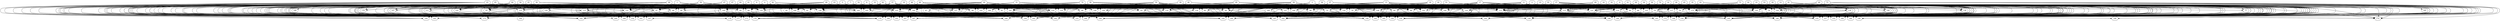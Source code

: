 // DAG automatically generated by daggen at Wed Apr 12 12:23:10 2017
// ./daggen --dot -n 200 --jump=3 --fat=0.8 --regularity=0.4 --density=0.4 
digraph G {
  1 [size="1038475080781", alpha="0.09"]
  1 -> 84 [size ="679477248"]
  1 -> 89 [size ="679477248"]
  1 -> 100 [size ="679477248"]
  1 -> 104 [size ="679477248"]
  1 -> 110 [size ="679477248"]
  1 -> 117 [size ="679477248"]
  1 -> 120 [size ="679477248"]
  1 -> 122 [size ="679477248"]
  1 -> 126 [size ="679477248"]
  1 -> 127 [size ="679477248"]
  1 -> 128 [size ="679477248"]
  1 -> 137 [size ="679477248"]
  1 -> 142 [size ="679477248"]
  1 -> 149 [size ="679477248"]
  1 -> 150 [size ="679477248"]
  1 -> 152 [size ="679477248"]
  1 -> 165 [size ="679477248"]
  1 -> 166 [size ="679477248"]
  1 -> 167 [size ="679477248"]
  1 -> 173 [size ="679477248"]
  1 -> 177 [size ="679477248"]
  1 -> 181 [size ="679477248"]
  1 -> 184 [size ="679477248"]
  1 -> 192 [size ="679477248"]
  2 [size="88462095480", alpha="0.08"]
  2 -> 82 [size ="134217728"]
  2 -> 85 [size ="134217728"]
  2 -> 95 [size ="134217728"]
  2 -> 102 [size ="134217728"]
  2 -> 104 [size ="134217728"]
  2 -> 105 [size ="134217728"]
  2 -> 106 [size ="134217728"]
  2 -> 112 [size ="134217728"]
  2 -> 113 [size ="134217728"]
  2 -> 114 [size ="134217728"]
  2 -> 121 [size ="134217728"]
  2 -> 125 [size ="134217728"]
  2 -> 128 [size ="134217728"]
  2 -> 148 [size ="134217728"]
  2 -> 149 [size ="134217728"]
  2 -> 151 [size ="134217728"]
  2 -> 163 [size ="134217728"]
  2 -> 167 [size ="134217728"]
  2 -> 168 [size ="134217728"]
  2 -> 181 [size ="134217728"]
  2 -> 195 [size ="134217728"]
  2 -> 197 [size ="134217728"]
  3 [size="1027911002838", alpha="0.16"]
  3 -> 78 [size ="679477248"]
  3 -> 88 [size ="679477248"]
  3 -> 89 [size ="679477248"]
  3 -> 95 [size ="679477248"]
  3 -> 96 [size ="679477248"]
  3 -> 101 [size ="679477248"]
  3 -> 102 [size ="679477248"]
  3 -> 107 [size ="679477248"]
  3 -> 110 [size ="679477248"]
  3 -> 112 [size ="679477248"]
  3 -> 120 [size ="679477248"]
  3 -> 121 [size ="679477248"]
  3 -> 125 [size ="679477248"]
  3 -> 126 [size ="679477248"]
  3 -> 128 [size ="679477248"]
  3 -> 149 [size ="679477248"]
  3 -> 150 [size ="679477248"]
  3 -> 156 [size ="679477248"]
  3 -> 162 [size ="679477248"]
  3 -> 164 [size ="679477248"]
  3 -> 187 [size ="679477248"]
  3 -> 191 [size ="679477248"]
  4 [size="8589934592", alpha="0.11"]
  4 -> 84 [size ="33554432"]
  4 -> 86 [size ="33554432"]
  4 -> 96 [size ="33554432"]
  4 -> 99 [size ="33554432"]
  4 -> 100 [size ="33554432"]
  4 -> 102 [size ="33554432"]
  4 -> 112 [size ="33554432"]
  4 -> 117 [size ="33554432"]
  4 -> 120 [size ="33554432"]
  4 -> 122 [size ="33554432"]
  4 -> 128 [size ="33554432"]
  4 -> 131 [size ="33554432"]
  4 -> 140 [size ="33554432"]
  4 -> 147 [size ="33554432"]
  4 -> 161 [size ="33554432"]
  4 -> 165 [size ="33554432"]
  4 -> 179 [size ="33554432"]
  4 -> 187 [size ="33554432"]
  4 -> 194 [size ="33554432"]
  5 [size="549755813888", alpha="0.10"]
  5 -> 75 [size ="536870912"]
  5 -> 79 [size ="536870912"]
  5 -> 89 [size ="536870912"]
  5 -> 94 [size ="536870912"]
  5 -> 95 [size ="536870912"]
  5 -> 98 [size ="536870912"]
  5 -> 103 [size ="536870912"]
  5 -> 104 [size ="536870912"]
  5 -> 117 [size ="536870912"]
  5 -> 120 [size ="536870912"]
  5 -> 123 [size ="536870912"]
  5 -> 130 [size ="536870912"]
  5 -> 131 [size ="536870912"]
  5 -> 132 [size ="536870912"]
  5 -> 135 [size ="536870912"]
  5 -> 142 [size ="536870912"]
  5 -> 151 [size ="536870912"]
  5 -> 152 [size ="536870912"]
  5 -> 165 [size ="536870912"]
  5 -> 177 [size ="536870912"]
  5 -> 198 [size ="536870912"]
  6 [size="782757789696", alpha="0.19"]
  6 -> 80 [size ="679477248"]
  6 -> 86 [size ="679477248"]
  6 -> 89 [size ="679477248"]
  6 -> 97 [size ="679477248"]
  6 -> 98 [size ="679477248"]
  6 -> 106 [size ="679477248"]
  6 -> 112 [size ="679477248"]
  6 -> 115 [size ="679477248"]
  6 -> 120 [size ="679477248"]
  6 -> 131 [size ="679477248"]
  6 -> 137 [size ="679477248"]
  6 -> 141 [size ="679477248"]
  6 -> 142 [size ="679477248"]
  6 -> 145 [size ="679477248"]
  6 -> 155 [size ="679477248"]
  6 -> 183 [size ="679477248"]
  6 -> 195 [size ="679477248"]
  7 [size="782757789696", alpha="0.00"]
  7 -> 82 [size ="679477248"]
  7 -> 83 [size ="679477248"]
  7 -> 95 [size ="679477248"]
  7 -> 96 [size ="679477248"]
  7 -> 97 [size ="679477248"]
  7 -> 99 [size ="679477248"]
  7 -> 101 [size ="679477248"]
  7 -> 102 [size ="679477248"]
  7 -> 103 [size ="679477248"]
  7 -> 104 [size ="679477248"]
  7 -> 110 [size ="679477248"]
  7 -> 111 [size ="679477248"]
  7 -> 112 [size ="679477248"]
  7 -> 117 [size ="679477248"]
  7 -> 122 [size ="679477248"]
  7 -> 124 [size ="679477248"]
  7 -> 130 [size ="679477248"]
  7 -> 131 [size ="679477248"]
  7 -> 133 [size ="679477248"]
  7 -> 135 [size ="679477248"]
  7 -> 139 [size ="679477248"]
  7 -> 152 [size ="679477248"]
  7 -> 159 [size ="679477248"]
  7 -> 170 [size ="679477248"]
  7 -> 176 [size ="679477248"]
  7 -> 187 [size ="679477248"]
  7 -> 195 [size ="679477248"]
  8 [size="24928181044", alpha="0.11"]
  8 -> 78 [size ="536870912"]
  8 -> 79 [size ="536870912"]
  8 -> 82 [size ="536870912"]
  8 -> 88 [size ="536870912"]
  8 -> 93 [size ="536870912"]
  8 -> 95 [size ="536870912"]
  8 -> 99 [size ="536870912"]
  8 -> 102 [size ="536870912"]
  8 -> 103 [size ="536870912"]
  8 -> 105 [size ="536870912"]
  8 -> 114 [size ="536870912"]
  8 -> 117 [size ="536870912"]
  8 -> 121 [size ="536870912"]
  8 -> 123 [size ="536870912"]
  8 -> 135 [size ="536870912"]
  8 -> 137 [size ="536870912"]
  8 -> 140 [size ="536870912"]
  8 -> 149 [size ="536870912"]
  8 -> 156 [size ="536870912"]
  8 -> 165 [size ="536870912"]
  8 -> 170 [size ="536870912"]
  8 -> 173 [size ="536870912"]
  8 -> 178 [size ="536870912"]
  8 -> 182 [size ="536870912"]
  8 -> 191 [size ="536870912"]
  9 [size="471431138269", alpha="0.17"]
  9 -> 74 [size ="411041792"]
  9 -> 75 [size ="411041792"]
  9 -> 76 [size ="411041792"]
  9 -> 78 [size ="411041792"]
  9 -> 85 [size ="411041792"]
  9 -> 96 [size ="411041792"]
  9 -> 112 [size ="411041792"]
  9 -> 114 [size ="411041792"]
  9 -> 117 [size ="411041792"]
  9 -> 123 [size ="411041792"]
  9 -> 135 [size ="411041792"]
  9 -> 138 [size ="411041792"]
  9 -> 140 [size ="411041792"]
  9 -> 142 [size ="411041792"]
  9 -> 145 [size ="411041792"]
  9 -> 155 [size ="411041792"]
  9 -> 172 [size ="411041792"]
  9 -> 191 [size ="411041792"]
  9 -> 193 [size ="411041792"]
  10 [size="13919449626", alpha="0.17"]
  10 -> 78 [size ="33554432"]
  10 -> 79 [size ="33554432"]
  10 -> 84 [size ="33554432"]
  10 -> 96 [size ="33554432"]
  10 -> 98 [size ="33554432"]
  10 -> 114 [size ="33554432"]
  10 -> 123 [size ="33554432"]
  10 -> 125 [size ="33554432"]
  10 -> 130 [size ="33554432"]
  10 -> 136 [size ="33554432"]
  10 -> 142 [size ="33554432"]
  10 -> 145 [size ="33554432"]
  10 -> 148 [size ="33554432"]
  10 -> 150 [size ="33554432"]
  10 -> 152 [size ="33554432"]
  10 -> 159 [size ="33554432"]
  10 -> 164 [size ="33554432"]
  10 -> 166 [size ="33554432"]
  10 -> 174 [size ="33554432"]
  10 -> 188 [size ="33554432"]
  10 -> 192 [size ="33554432"]
  10 -> 195 [size ="33554432"]
  11 [size="1842751024", alpha="0.04"]
  11 -> 85 [size ="33554432"]
  11 -> 90 [size ="33554432"]
  11 -> 97 [size ="33554432"]
  11 -> 105 [size ="33554432"]
  11 -> 112 [size ="33554432"]
  11 -> 113 [size ="33554432"]
  11 -> 116 [size ="33554432"]
  11 -> 123 [size ="33554432"]
  11 -> 130 [size ="33554432"]
  11 -> 132 [size ="33554432"]
  11 -> 145 [size ="33554432"]
  11 -> 145 [size ="33554432"]
  11 -> 152 [size ="33554432"]
  11 -> 163 [size ="33554432"]
  11 -> 165 [size ="33554432"]
  11 -> 180 [size ="33554432"]
  11 -> 192 [size ="33554432"]
  12 [size="134217728000", alpha="0.03"]
  12 -> 74 [size ="209715200"]
  12 -> 78 [size ="209715200"]
  12 -> 89 [size ="209715200"]
  12 -> 100 [size ="209715200"]
  12 -> 104 [size ="209715200"]
  12 -> 110 [size ="209715200"]
  12 -> 128 [size ="209715200"]
  12 -> 148 [size ="209715200"]
  12 -> 155 [size ="209715200"]
  12 -> 163 [size ="209715200"]
  12 -> 174 [size ="209715200"]
  12 -> 195 [size ="209715200"]
  13 [size="30403024931", alpha="0.14"]
  13 -> 96 [size ="838860800"]
  13 -> 100 [size ="838860800"]
  13 -> 101 [size ="838860800"]
  13 -> 103 [size ="838860800"]
  13 -> 104 [size ="838860800"]
  13 -> 110 [size ="838860800"]
  13 -> 113 [size ="838860800"]
  13 -> 120 [size ="838860800"]
  13 -> 121 [size ="838860800"]
  13 -> 127 [size ="838860800"]
  13 -> 138 [size ="838860800"]
  13 -> 141 [size ="838860800"]
  13 -> 151 [size ="838860800"]
  13 -> 159 [size ="838860800"]
  13 -> 163 [size ="838860800"]
  13 -> 177 [size ="838860800"]
  13 -> 193 [size ="838860800"]
  13 -> 195 [size ="838860800"]
  14 [size="3901415953", alpha="0.02"]
  14 -> 86 [size ="134217728"]
  14 -> 88 [size ="134217728"]
  14 -> 93 [size ="134217728"]
  14 -> 96 [size ="134217728"]
  14 -> 97 [size ="134217728"]
  14 -> 101 [size ="134217728"]
  14 -> 108 [size ="134217728"]
  14 -> 110 [size ="134217728"]
  14 -> 121 [size ="134217728"]
  14 -> 125 [size ="134217728"]
  14 -> 139 [size ="134217728"]
  14 -> 141 [size ="134217728"]
  14 -> 151 [size ="134217728"]
  14 -> 155 [size ="134217728"]
  14 -> 162 [size ="134217728"]
  14 -> 181 [size ="134217728"]
  14 -> 186 [size ="134217728"]
  14 -> 188 [size ="134217728"]
  15 [size="68719476736", alpha="0.20"]
  15 -> 76 [size ="134217728"]
  15 -> 86 [size ="134217728"]
  15 -> 88 [size ="134217728"]
  15 -> 93 [size ="134217728"]
  15 -> 95 [size ="134217728"]
  15 -> 99 [size ="134217728"]
  15 -> 101 [size ="134217728"]
  15 -> 102 [size ="134217728"]
  15 -> 104 [size ="134217728"]
  15 -> 112 [size ="134217728"]
  15 -> 117 [size ="134217728"]
  15 -> 120 [size ="134217728"]
  15 -> 124 [size ="134217728"]
  15 -> 125 [size ="134217728"]
  15 -> 136 [size ="134217728"]
  15 -> 139 [size ="134217728"]
  15 -> 151 [size ="134217728"]
  15 -> 154 [size ="134217728"]
  15 -> 188 [size ="134217728"]
  16 [size="134217728000", alpha="0.19"]
  16 -> 78 [size ="209715200"]
  16 -> 86 [size ="209715200"]
  16 -> 95 [size ="209715200"]
  16 -> 99 [size ="209715200"]
  16 -> 101 [size ="209715200"]
  16 -> 103 [size ="209715200"]
  16 -> 104 [size ="209715200"]
  16 -> 113 [size ="209715200"]
  16 -> 117 [size ="209715200"]
  16 -> 120 [size ="209715200"]
  16 -> 125 [size ="209715200"]
  16 -> 130 [size ="209715200"]
  16 -> 136 [size ="209715200"]
  16 -> 146 [size ="209715200"]
  16 -> 154 [size ="209715200"]
  16 -> 180 [size ="209715200"]
  16 -> 196 [size ="209715200"]
  17 [size="571461140900", alpha="0.15"]
  17 -> 85 [size ="536870912"]
  17 -> 101 [size ="536870912"]
  17 -> 104 [size ="536870912"]
  17 -> 108 [size ="536870912"]
  17 -> 112 [size ="536870912"]
  17 -> 113 [size ="536870912"]
  17 -> 120 [size ="536870912"]
  17 -> 127 [size ="536870912"]
  17 -> 137 [size ="536870912"]
  17 -> 151 [size ="536870912"]
  17 -> 154 [size ="536870912"]
  17 -> 164 [size ="536870912"]
  17 -> 166 [size ="536870912"]
  17 -> 170 [size ="536870912"]
  17 -> 176 [size ="536870912"]
  17 -> 179 [size ="536870912"]
  17 -> 186 [size ="536870912"]
  17 -> 195 [size ="536870912"]
  18 [size="8267715980", alpha="0.17"]
  18 -> 74 [size ="679477248"]
  18 -> 76 [size ="679477248"]
  18 -> 79 [size ="679477248"]
  18 -> 84 [size ="679477248"]
  18 -> 86 [size ="679477248"]
  18 -> 101 [size ="679477248"]
  18 -> 104 [size ="679477248"]
  18 -> 112 [size ="679477248"]
  18 -> 113 [size ="679477248"]
  18 -> 126 [size ="679477248"]
  18 -> 128 [size ="679477248"]
  18 -> 137 [size ="679477248"]
  18 -> 142 [size ="679477248"]
  18 -> 156 [size ="679477248"]
  18 -> 172 [size ="679477248"]
  18 -> 175 [size ="679477248"]
  18 -> 177 [size ="679477248"]
  18 -> 187 [size ="679477248"]
  19 [size="1073741824000", alpha="0.06"]
  19 -> 79 [size ="838860800"]
  19 -> 97 [size ="838860800"]
  19 -> 100 [size ="838860800"]
  19 -> 108 [size ="838860800"]
  19 -> 110 [size ="838860800"]
  19 -> 113 [size ="838860800"]
  19 -> 115 [size ="838860800"]
  19 -> 116 [size ="838860800"]
  19 -> 119 [size ="838860800"]
  19 -> 126 [size ="838860800"]
  19 -> 135 [size ="838860800"]
  19 -> 139 [size ="838860800"]
  19 -> 141 [size ="838860800"]
  19 -> 142 [size ="838860800"]
  19 -> 159 [size ="838860800"]
  19 -> 173 [size ="838860800"]
  19 -> 188 [size ="838860800"]
  20 [size="21491548389", alpha="0.10"]
  20 -> 76 [size ="411041792"]
  20 -> 80 [size ="411041792"]
  20 -> 85 [size ="411041792"]
  20 -> 91 [size ="411041792"]
  20 -> 94 [size ="411041792"]
  20 -> 104 [size ="411041792"]
  20 -> 113 [size ="411041792"]
  20 -> 114 [size ="411041792"]
  20 -> 117 [size ="411041792"]
  20 -> 131 [size ="411041792"]
  20 -> 133 [size ="411041792"]
  20 -> 134 [size ="411041792"]
  20 -> 137 [size ="411041792"]
  20 -> 141 [size ="411041792"]
  20 -> 142 [size ="411041792"]
  20 -> 149 [size ="411041792"]
  20 -> 162 [size ="411041792"]
  20 -> 165 [size ="411041792"]
  20 -> 166 [size ="411041792"]
  20 -> 175 [size ="411041792"]
  20 -> 184 [size ="411041792"]
  20 -> 188 [size ="411041792"]
  20 -> 195 [size ="411041792"]
  21 [size="68719476736", alpha="0.11"]
  21 -> 75 [size ="134217728"]
  21 -> 76 [size ="134217728"]
  21 -> 85 [size ="134217728"]
  21 -> 86 [size ="134217728"]
  21 -> 94 [size ="134217728"]
  21 -> 113 [size ="134217728"]
  21 -> 120 [size ="134217728"]
  21 -> 125 [size ="134217728"]
  21 -> 128 [size ="134217728"]
  21 -> 130 [size ="134217728"]
  21 -> 133 [size ="134217728"]
  21 -> 136 [size ="134217728"]
  21 -> 139 [size ="134217728"]
  21 -> 141 [size ="134217728"]
  21 -> 148 [size ="134217728"]
  21 -> 150 [size ="134217728"]
  21 -> 154 [size ="134217728"]
  21 -> 165 [size ="134217728"]
  21 -> 170 [size ="134217728"]
  21 -> 174 [size ="134217728"]
  21 -> 183 [size ="134217728"]
  21 -> 187 [size ="134217728"]
  21 -> 188 [size ="134217728"]
  22 [size="231928233984", alpha="0.16"]
  22 -> 74 [size ="301989888"]
  22 -> 85 [size ="301989888"]
  22 -> 99 [size ="301989888"]
  22 -> 100 [size ="301989888"]
  22 -> 110 [size ="301989888"]
  22 -> 117 [size ="301989888"]
  22 -> 120 [size ="301989888"]
  22 -> 121 [size ="301989888"]
  22 -> 123 [size ="301989888"]
  22 -> 137 [size ="301989888"]
  22 -> 139 [size ="301989888"]
  22 -> 148 [size ="301989888"]
  22 -> 165 [size ="301989888"]
  22 -> 166 [size ="301989888"]
  22 -> 169 [size ="301989888"]
  22 -> 170 [size ="301989888"]
  22 -> 175 [size ="301989888"]
  22 -> 179 [size ="301989888"]
  22 -> 188 [size ="301989888"]
  22 -> 193 [size ="301989888"]
  23 [size="394111955222", alpha="0.19"]
  23 -> 85 [size ="301989888"]
  23 -> 89 [size ="301989888"]
  23 -> 95 [size ="301989888"]
  23 -> 99 [size ="301989888"]
  23 -> 110 [size ="301989888"]
  23 -> 112 [size ="301989888"]
  23 -> 114 [size ="301989888"]
  23 -> 120 [size ="301989888"]
  23 -> 123 [size ="301989888"]
  23 -> 124 [size ="301989888"]
  23 -> 127 [size ="301989888"]
  23 -> 131 [size ="301989888"]
  23 -> 133 [size ="301989888"]
  23 -> 135 [size ="301989888"]
  23 -> 141 [size ="301989888"]
  23 -> 161 [size ="301989888"]
  23 -> 163 [size ="301989888"]
  23 -> 165 [size ="301989888"]
  23 -> 187 [size ="301989888"]
  23 -> 188 [size ="301989888"]
  24 [size="22462976600", alpha="0.13"]
  24 -> 74 [size ="838860800"]
  24 -> 78 [size ="838860800"]
  24 -> 79 [size ="838860800"]
  24 -> 83 [size ="838860800"]
  24 -> 99 [size ="838860800"]
  24 -> 101 [size ="838860800"]
  24 -> 102 [size ="838860800"]
  24 -> 108 [size ="838860800"]
  24 -> 113 [size ="838860800"]
  24 -> 131 [size ="838860800"]
  24 -> 140 [size ="838860800"]
  24 -> 143 [size ="838860800"]
  24 -> 148 [size ="838860800"]
  24 -> 149 [size ="838860800"]
  24 -> 150 [size ="838860800"]
  24 -> 155 [size ="838860800"]
  24 -> 158 [size ="838860800"]
  24 -> 164 [size ="838860800"]
  24 -> 165 [size ="838860800"]
  24 -> 175 [size ="838860800"]
  24 -> 198 [size ="838860800"]
  25 [size="1071214925650", alpha="0.14"]
  25 -> 74 [size ="838860800"]
  25 -> 81 [size ="838860800"]
  25 -> 90 [size ="838860800"]
  25 -> 107 [size ="838860800"]
  25 -> 111 [size ="838860800"]
  25 -> 112 [size ="838860800"]
  25 -> 115 [size ="838860800"]
  25 -> 126 [size ="838860800"]
  25 -> 128 [size ="838860800"]
  25 -> 131 [size ="838860800"]
  25 -> 145 [size ="838860800"]
  25 -> 149 [size ="838860800"]
  25 -> 166 [size ="838860800"]
  25 -> 173 [size ="838860800"]
  25 -> 179 [size ="838860800"]
  25 -> 197 [size ="838860800"]
  26 [size="8424547347", alpha="0.14"]
  26 -> 79 [size ="679477248"]
  26 -> 80 [size ="679477248"]
  26 -> 103 [size ="679477248"]
  26 -> 112 [size ="679477248"]
  26 -> 121 [size ="679477248"]
  26 -> 123 [size ="679477248"]
  26 -> 128 [size ="679477248"]
  26 -> 139 [size ="679477248"]
  26 -> 149 [size ="679477248"]
  26 -> 169 [size ="679477248"]
  26 -> 175 [size ="679477248"]
  26 -> 180 [size ="679477248"]
  26 -> 195 [size ="679477248"]
  27 [size="217196745086", alpha="0.00"]
  27 -> 78 [size ="209715200"]
  27 -> 79 [size ="209715200"]
  27 -> 82 [size ="209715200"]
  27 -> 90 [size ="209715200"]
  27 -> 95 [size ="209715200"]
  27 -> 96 [size ="209715200"]
  27 -> 97 [size ="209715200"]
  27 -> 104 [size ="209715200"]
  27 -> 108 [size ="209715200"]
  27 -> 112 [size ="209715200"]
  27 -> 114 [size ="209715200"]
  27 -> 121 [size ="209715200"]
  27 -> 125 [size ="209715200"]
  27 -> 131 [size ="209715200"]
  27 -> 137 [size ="209715200"]
  27 -> 140 [size ="209715200"]
  27 -> 142 [size ="209715200"]
  27 -> 173 [size ="209715200"]
  27 -> 175 [size ="209715200"]
  27 -> 186 [size ="209715200"]
  27 -> 195 [size ="209715200"]
  28 [size="182155770286", alpha="0.14"]
  28 -> 90 [size ="209715200"]
  28 -> 99 [size ="209715200"]
  28 -> 101 [size ="209715200"]
  28 -> 104 [size ="209715200"]
  28 -> 113 [size ="209715200"]
  28 -> 121 [size ="209715200"]
  28 -> 125 [size ="209715200"]
  28 -> 128 [size ="209715200"]
  28 -> 133 [size ="209715200"]
  28 -> 135 [size ="209715200"]
  28 -> 137 [size ="209715200"]
  28 -> 138 [size ="209715200"]
  28 -> 142 [size ="209715200"]
  28 -> 148 [size ="209715200"]
  28 -> 163 [size ="209715200"]
  28 -> 165 [size ="209715200"]
  28 -> 175 [size ="209715200"]
  28 -> 181 [size ="209715200"]
  28 -> 197 [size ="209715200"]
  28 -> 198 [size ="209715200"]
  29 [size="505477937386", alpha="0.02"]
  29 -> 76 [size ="411041792"]
  29 -> 77 [size ="411041792"]
  29 -> 80 [size ="411041792"]
  29 -> 83 [size ="411041792"]
  29 -> 99 [size ="411041792"]
  29 -> 101 [size ="411041792"]
  29 -> 102 [size ="411041792"]
  29 -> 103 [size ="411041792"]
  29 -> 104 [size ="411041792"]
  29 -> 121 [size ="411041792"]
  29 -> 138 [size ="411041792"]
  29 -> 142 [size ="411041792"]
  29 -> 148 [size ="411041792"]
  29 -> 154 [size ="411041792"]
  29 -> 155 [size ="411041792"]
  29 -> 163 [size ="411041792"]
  29 -> 165 [size ="411041792"]
  29 -> 168 [size ="411041792"]
  29 -> 175 [size ="411041792"]
  29 -> 181 [size ="411041792"]
  29 -> 187 [size ="411041792"]
  29 -> 195 [size ="411041792"]
  30 [size="17433468173", alpha="0.02"]
  30 -> 80 [size ="301989888"]
  30 -> 82 [size ="301989888"]
  30 -> 86 [size ="301989888"]
  30 -> 90 [size ="301989888"]
  30 -> 103 [size ="301989888"]
  30 -> 104 [size ="301989888"]
  30 -> 110 [size ="301989888"]
  30 -> 112 [size ="301989888"]
  30 -> 121 [size ="301989888"]
  30 -> 121 [size ="301989888"]
  30 -> 124 [size ="301989888"]
  30 -> 128 [size ="301989888"]
  30 -> 135 [size ="301989888"]
  30 -> 157 [size ="301989888"]
  30 -> 163 [size ="301989888"]
  30 -> 165 [size ="301989888"]
  30 -> 180 [size ="301989888"]
  30 -> 181 [size ="301989888"]
  30 -> 195 [size ="301989888"]
  31 [size="549755813888", alpha="0.11"]
  31 -> 76 [size ="536870912"]
  31 -> 79 [size ="536870912"]
  31 -> 82 [size ="536870912"]
  31 -> 87 [size ="536870912"]
  31 -> 94 [size ="536870912"]
  31 -> 96 [size ="536870912"]
  31 -> 97 [size ="536870912"]
  31 -> 98 [size ="536870912"]
  31 -> 100 [size ="536870912"]
  31 -> 101 [size ="536870912"]
  31 -> 103 [size ="536870912"]
  31 -> 111 [size ="536870912"]
  31 -> 118 [size ="536870912"]
  31 -> 119 [size ="536870912"]
  31 -> 121 [size ="536870912"]
  31 -> 124 [size ="536870912"]
  31 -> 125 [size ="536870912"]
  31 -> 127 [size ="536870912"]
  31 -> 130 [size ="536870912"]
  31 -> 133 [size ="536870912"]
  31 -> 137 [size ="536870912"]
  31 -> 141 [size ="536870912"]
  31 -> 142 [size ="536870912"]
  31 -> 158 [size ="536870912"]
  31 -> 163 [size ="536870912"]
  31 -> 164 [size ="536870912"]
  31 -> 170 [size ="536870912"]
  31 -> 194 [size ="536870912"]
  31 -> 197 [size ="536870912"]
  32 [size="8589934592", alpha="0.19"]
  32 -> 76 [size ="33554432"]
  32 -> 77 [size ="33554432"]
  32 -> 88 [size ="33554432"]
  32 -> 93 [size ="33554432"]
  32 -> 95 [size ="33554432"]
  32 -> 96 [size ="33554432"]
  32 -> 103 [size ="33554432"]
  32 -> 130 [size ="33554432"]
  32 -> 137 [size ="33554432"]
  32 -> 139 [size ="33554432"]
  32 -> 149 [size ="33554432"]
  32 -> 194 [size ="33554432"]
  32 -> 197 [size ="33554432"]
  33 [size="368293445632", alpha="0.08"]
  33 -> 78 [size ="411041792"]
  33 -> 83 [size ="411041792"]
  33 -> 95 [size ="411041792"]
  33 -> 97 [size ="411041792"]
  33 -> 100 [size ="411041792"]
  33 -> 101 [size ="411041792"]
  33 -> 107 [size ="411041792"]
  33 -> 112 [size ="411041792"]
  33 -> 118 [size ="411041792"]
  33 -> 121 [size ="411041792"]
  33 -> 125 [size ="411041792"]
  33 -> 126 [size ="411041792"]
  33 -> 127 [size ="411041792"]
  33 -> 132 [size ="411041792"]
  33 -> 139 [size ="411041792"]
  33 -> 141 [size ="411041792"]
  33 -> 157 [size ="411041792"]
  33 -> 163 [size ="411041792"]
  33 -> 166 [size ="411041792"]
  33 -> 182 [size ="411041792"]
  33 -> 188 [size ="411041792"]
  33 -> 197 [size ="411041792"]
  34 [size="549755813888", alpha="0.03"]
  34 -> 76 [size ="536870912"]
  34 -> 78 [size ="536870912"]
  34 -> 82 [size ="536870912"]
  34 -> 84 [size ="536870912"]
  34 -> 97 [size ="536870912"]
  34 -> 99 [size ="536870912"]
  34 -> 101 [size ="536870912"]
  34 -> 103 [size ="536870912"]
  34 -> 107 [size ="536870912"]
  34 -> 110 [size ="536870912"]
  34 -> 113 [size ="536870912"]
  34 -> 118 [size ="536870912"]
  34 -> 121 [size ="536870912"]
  34 -> 124 [size ="536870912"]
  34 -> 125 [size ="536870912"]
  34 -> 126 [size ="536870912"]
  34 -> 133 [size ="536870912"]
  34 -> 139 [size ="536870912"]
  34 -> 145 [size ="536870912"]
  34 -> 155 [size ="536870912"]
  34 -> 157 [size ="536870912"]
  34 -> 161 [size ="536870912"]
  34 -> 174 [size ="536870912"]
  34 -> 181 [size ="536870912"]
  34 -> 195 [size ="536870912"]
  34 -> 199 [size ="536870912"]
  35 [size="10516638946", alpha="0.04"]
  35 -> 81 [size ="679477248"]
  35 -> 99 [size ="679477248"]
  35 -> 101 [size ="679477248"]
  35 -> 112 [size ="679477248"]
  35 -> 116 [size ="679477248"]
  35 -> 123 [size ="679477248"]
  35 -> 124 [size ="679477248"]
  35 -> 126 [size ="679477248"]
  35 -> 139 [size ="679477248"]
  35 -> 166 [size ="679477248"]
  35 -> 186 [size ="679477248"]
  35 -> 190 [size ="679477248"]
  35 -> 195 [size ="679477248"]
  35 -> 196 [size ="679477248"]
  36 [size="490785202162", alpha="0.05"]
  36 -> 75 [size ="411041792"]
  36 -> 97 [size ="411041792"]
  36 -> 98 [size ="411041792"]
  36 -> 101 [size ="411041792"]
  36 -> 110 [size ="411041792"]
  36 -> 111 [size ="411041792"]
  36 -> 112 [size ="411041792"]
  36 -> 124 [size ="411041792"]
  36 -> 126 [size ="411041792"]
  36 -> 127 [size ="411041792"]
  36 -> 128 [size ="411041792"]
  36 -> 130 [size ="411041792"]
  36 -> 139 [size ="411041792"]
  36 -> 141 [size ="411041792"]
  36 -> 149 [size ="411041792"]
  36 -> 164 [size ="411041792"]
  36 -> 175 [size ="411041792"]
  36 -> 179 [size ="411041792"]
  37 [size="134217728000", alpha="0.19"]
  37 -> 78 [size ="209715200"]
  37 -> 86 [size ="209715200"]
  37 -> 88 [size ="209715200"]
  37 -> 89 [size ="209715200"]
  37 -> 95 [size ="209715200"]
  37 -> 96 [size ="209715200"]
  37 -> 104 [size ="209715200"]
  37 -> 109 [size ="209715200"]
  37 -> 112 [size ="209715200"]
  37 -> 124 [size ="209715200"]
  37 -> 134 [size ="209715200"]
  37 -> 137 [size ="209715200"]
  37 -> 139 [size ="209715200"]
  37 -> 149 [size ="209715200"]
  37 -> 163 [size ="209715200"]
  37 -> 177 [size ="209715200"]
  38 [size="16679784993", alpha="0.14"]
  38 -> 78 [size ="33554432"]
  38 -> 83 [size ="33554432"]
  38 -> 86 [size ="33554432"]
  38 -> 93 [size ="33554432"]
  38 -> 98 [size ="33554432"]
  38 -> 100 [size ="33554432"]
  38 -> 104 [size ="33554432"]
  38 -> 111 [size ="33554432"]
  38 -> 121 [size ="33554432"]
  38 -> 127 [size ="33554432"]
  38 -> 128 [size ="33554432"]
  38 -> 135 [size ="33554432"]
  38 -> 152 [size ="33554432"]
  38 -> 156 [size ="33554432"]
  38 -> 164 [size ="33554432"]
  38 -> 167 [size ="33554432"]
  38 -> 177 [size ="33554432"]
  38 -> 192 [size ="33554432"]
  38 -> 193 [size ="33554432"]
  38 -> 197 [size ="33554432"]
  38 -> 198 [size ="33554432"]
  39 [size="245531023119", alpha="0.19"]
  39 -> 75 [size ="838860800"]
  39 -> 78 [size ="838860800"]
  39 -> 80 [size ="838860800"]
  39 -> 85 [size ="838860800"]
  39 -> 94 [size ="838860800"]
  39 -> 98 [size ="838860800"]
  39 -> 101 [size ="838860800"]
  39 -> 103 [size ="838860800"]
  39 -> 104 [size ="838860800"]
  39 -> 110 [size ="838860800"]
  39 -> 118 [size ="838860800"]
  39 -> 123 [size ="838860800"]
  39 -> 128 [size ="838860800"]
  39 -> 134 [size ="838860800"]
  39 -> 137 [size ="838860800"]
  39 -> 146 [size ="838860800"]
  39 -> 163 [size ="838860800"]
  39 -> 164 [size ="838860800"]
  39 -> 168 [size ="838860800"]
  39 -> 181 [size ="838860800"]
  39 -> 191 [size ="838860800"]
  39 -> 192 [size ="838860800"]
  40 [size="29771285431", alpha="0.12"]
  40 -> 112 [size ="838860800"]
  40 -> 120 [size ="838860800"]
  40 -> 121 [size ="838860800"]
  40 -> 124 [size ="838860800"]
  40 -> 125 [size ="838860800"]
  40 -> 137 [size ="838860800"]
  40 -> 140 [size ="838860800"]
  40 -> 142 [size ="838860800"]
  40 -> 143 [size ="838860800"]
  40 -> 147 [size ="838860800"]
  40 -> 150 [size ="838860800"]
  40 -> 153 [size ="838860800"]
  40 -> 156 [size ="838860800"]
  40 -> 159 [size ="838860800"]
  40 -> 165 [size ="838860800"]
  40 -> 167 [size ="838860800"]
  40 -> 180 [size ="838860800"]
  40 -> 192 [size ="838860800"]
  40 -> 195 [size ="838860800"]
  40 -> 197 [size ="838860800"]
  41 [size="28991029248", alpha="0.18"]
  41 -> 78 [size ="75497472"]
  41 -> 82 [size ="75497472"]
  41 -> 103 [size ="75497472"]
  41 -> 117 [size ="75497472"]
  41 -> 124 [size ="75497472"]
  41 -> 125 [size ="75497472"]
  41 -> 128 [size ="75497472"]
  41 -> 135 [size ="75497472"]
  41 -> 137 [size ="75497472"]
  41 -> 139 [size ="75497472"]
  41 -> 142 [size ="75497472"]
  41 -> 150 [size ="75497472"]
  41 -> 157 [size ="75497472"]
  41 -> 165 [size ="75497472"]
  41 -> 185 [size ="75497472"]
  41 -> 195 [size ="75497472"]
  41 -> 197 [size ="75497472"]
  41 -> 198 [size ="75497472"]
  42 [size="549755813888", alpha="0.12"]
  42 -> 83 [size ="536870912"]
  42 -> 95 [size ="536870912"]
  42 -> 97 [size ="536870912"]
  42 -> 100 [size ="536870912"]
  42 -> 101 [size ="536870912"]
  42 -> 105 [size ="536870912"]
  42 -> 106 [size ="536870912"]
  42 -> 121 [size ="536870912"]
  42 -> 122 [size ="536870912"]
  42 -> 130 [size ="536870912"]
  42 -> 132 [size ="536870912"]
  42 -> 135 [size ="536870912"]
  42 -> 136 [size ="536870912"]
  42 -> 137 [size ="536870912"]
  42 -> 142 [size ="536870912"]
  42 -> 155 [size ="536870912"]
  42 -> 178 [size ="536870912"]
  42 -> 181 [size ="536870912"]
  42 -> 188 [size ="536870912"]
  42 -> 193 [size ="536870912"]
  42 -> 197 [size ="536870912"]
  43 [size="62167393788", alpha="0.17"]
  43 -> 78 [size ="134217728"]
  43 -> 82 [size ="134217728"]
  43 -> 86 [size ="134217728"]
  43 -> 97 [size ="134217728"]
  43 -> 100 [size ="134217728"]
  43 -> 120 [size ="134217728"]
  43 -> 126 [size ="134217728"]
  43 -> 136 [size ="134217728"]
  43 -> 141 [size ="134217728"]
  43 -> 142 [size ="134217728"]
  43 -> 145 [size ="134217728"]
  43 -> 152 [size ="134217728"]
  43 -> 162 [size ="134217728"]
  43 -> 167 [size ="134217728"]
  43 -> 170 [size ="134217728"]
  43 -> 176 [size ="134217728"]
  43 -> 183 [size ="134217728"]
  43 -> 194 [size ="134217728"]
  43 -> 196 [size ="134217728"]
  44 [size="1079914031460", alpha="0.06"]
  44 -> 75 [size ="838860800"]
  44 -> 85 [size ="838860800"]
  44 -> 86 [size ="838860800"]
  44 -> 88 [size ="838860800"]
  44 -> 89 [size ="838860800"]
  44 -> 91 [size ="838860800"]
  44 -> 100 [size ="838860800"]
  44 -> 102 [size ="838860800"]
  44 -> 103 [size ="838860800"]
  44 -> 110 [size ="838860800"]
  44 -> 124 [size ="838860800"]
  44 -> 127 [size ="838860800"]
  44 -> 128 [size ="838860800"]
  44 -> 136 [size ="838860800"]
  44 -> 137 [size ="838860800"]
  44 -> 140 [size ="838860800"]
  44 -> 145 [size ="838860800"]
  44 -> 150 [size ="838860800"]
  44 -> 151 [size ="838860800"]
  44 -> 162 [size ="838860800"]
  44 -> 167 [size ="838860800"]
  44 -> 179 [size ="838860800"]
  45 [size="605458789710", alpha="0.18"]
  45 -> 78 [size ="679477248"]
  45 -> 85 [size ="679477248"]
  45 -> 89 [size ="679477248"]
  45 -> 90 [size ="679477248"]
  45 -> 103 [size ="679477248"]
  45 -> 104 [size ="679477248"]
  45 -> 108 [size ="679477248"]
  45 -> 112 [size ="679477248"]
  45 -> 114 [size ="679477248"]
  45 -> 119 [size ="679477248"]
  45 -> 123 [size ="679477248"]
  45 -> 124 [size ="679477248"]
  45 -> 130 [size ="679477248"]
  45 -> 140 [size ="679477248"]
  45 -> 148 [size ="679477248"]
  45 -> 149 [size ="679477248"]
  45 -> 155 [size ="679477248"]
  45 -> 159 [size ="679477248"]
  45 -> 164 [size ="679477248"]
  45 -> 199 [size ="679477248"]
  46 [size="335461286264", alpha="0.13"]
  46 -> 76 [size ="536870912"]
  46 -> 79 [size ="536870912"]
  46 -> 89 [size ="536870912"]
  46 -> 102 [size ="536870912"]
  46 -> 104 [size ="536870912"]
  46 -> 113 [size ="536870912"]
  46 -> 119 [size ="536870912"]
  46 -> 121 [size ="536870912"]
  46 -> 126 [size ="536870912"]
  46 -> 130 [size ="536870912"]
  46 -> 131 [size ="536870912"]
  46 -> 132 [size ="536870912"]
  46 -> 135 [size ="536870912"]
  46 -> 140 [size ="536870912"]
  46 -> 141 [size ="536870912"]
  46 -> 142 [size ="536870912"]
  46 -> 146 [size ="536870912"]
  46 -> 156 [size ="536870912"]
  46 -> 160 [size ="536870912"]
  46 -> 165 [size ="536870912"]
  46 -> 188 [size ="536870912"]
  46 -> 194 [size ="536870912"]
  47 [size="11738294921", alpha="0.06"]
  47 -> 82 [size ="209715200"]
  47 -> 83 [size ="209715200"]
  47 -> 85 [size ="209715200"]
  47 -> 95 [size ="209715200"]
  47 -> 97 [size ="209715200"]
  47 -> 102 [size ="209715200"]
  47 -> 103 [size ="209715200"]
  47 -> 107 [size ="209715200"]
  47 -> 110 [size ="209715200"]
  47 -> 114 [size ="209715200"]
  47 -> 122 [size ="209715200"]
  47 -> 123 [size ="209715200"]
  47 -> 131 [size ="209715200"]
  47 -> 133 [size ="209715200"]
  47 -> 135 [size ="209715200"]
  47 -> 140 [size ="209715200"]
  47 -> 142 [size ="209715200"]
  47 -> 143 [size ="209715200"]
  47 -> 156 [size ="209715200"]
  47 -> 166 [size ="209715200"]
  47 -> 179 [size ="209715200"]
  48 [size="196991097992", alpha="0.10"]
  48 -> 78 [size ="209715200"]
  48 -> 79 [size ="209715200"]
  48 -> 82 [size ="209715200"]
  48 -> 102 [size ="209715200"]
  48 -> 103 [size ="209715200"]
  48 -> 104 [size ="209715200"]
  48 -> 110 [size ="209715200"]
  48 -> 112 [size ="209715200"]
  48 -> 114 [size ="209715200"]
  48 -> 115 [size ="209715200"]
  48 -> 118 [size ="209715200"]
  48 -> 119 [size ="209715200"]
  48 -> 120 [size ="209715200"]
  48 -> 121 [size ="209715200"]
  48 -> 131 [size ="209715200"]
  48 -> 163 [size ="209715200"]
  49 [size="1966306098", alpha="0.17"]
  49 -> 74 [size ="33554432"]
  49 -> 75 [size ="33554432"]
  49 -> 86 [size ="33554432"]
  49 -> 94 [size ="33554432"]
  49 -> 96 [size ="33554432"]
  49 -> 97 [size ="33554432"]
  49 -> 99 [size ="33554432"]
  49 -> 101 [size ="33554432"]
  49 -> 102 [size ="33554432"]
  49 -> 110 [size ="33554432"]
  49 -> 115 [size ="33554432"]
  49 -> 117 [size ="33554432"]
  49 -> 119 [size ="33554432"]
  49 -> 132 [size ="33554432"]
  49 -> 139 [size ="33554432"]
  49 -> 156 [size ="33554432"]
  49 -> 164 [size ="33554432"]
  49 -> 166 [size ="33554432"]
  49 -> 168 [size ="33554432"]
  49 -> 170 [size ="33554432"]
  49 -> 187 [size ="33554432"]
  49 -> 194 [size ="33554432"]
  49 -> 197 [size ="33554432"]
  50 [size="8589934592", alpha="0.05"]
  50 -> 76 [size ="33554432"]
  50 -> 85 [size ="33554432"]
  50 -> 89 [size ="33554432"]
  50 -> 95 [size ="33554432"]
  50 -> 96 [size ="33554432"]
  50 -> 101 [size ="33554432"]
  50 -> 107 [size ="33554432"]
  50 -> 110 [size ="33554432"]
  50 -> 124 [size ="33554432"]
  50 -> 126 [size ="33554432"]
  50 -> 131 [size ="33554432"]
  50 -> 135 [size ="33554432"]
  50 -> 137 [size ="33554432"]
  50 -> 141 [size ="33554432"]
  50 -> 148 [size ="33554432"]
  50 -> 159 [size ="33554432"]
  50 -> 164 [size ="33554432"]
  50 -> 166 [size ="33554432"]
  50 -> 167 [size ="33554432"]
  50 -> 175 [size ="33554432"]
  50 -> 179 [size ="33554432"]
  50 -> 180 [size ="33554432"]
  50 -> 191 [size ="33554432"]
  50 -> 197 [size ="33554432"]
  50 -> 199 [size ="33554432"]
  51 [size="236414400265", alpha="0.10"]
  51 -> 81 [size ="411041792"]
  51 -> 83 [size ="411041792"]
  51 -> 96 [size ="411041792"]
  51 -> 104 [size ="411041792"]
  51 -> 113 [size ="411041792"]
  51 -> 114 [size ="411041792"]
  51 -> 131 [size ="411041792"]
  51 -> 132 [size ="411041792"]
  51 -> 135 [size ="411041792"]
  51 -> 137 [size ="411041792"]
  51 -> 139 [size ="411041792"]
  51 -> 141 [size ="411041792"]
  51 -> 142 [size ="411041792"]
  51 -> 148 [size ="411041792"]
  51 -> 150 [size ="411041792"]
  51 -> 186 [size ="411041792"]
  51 -> 195 [size ="411041792"]
  52 [size="496048730761", alpha="0.17"]
  52 -> 101 [size ="838860800"]
  52 -> 103 [size ="838860800"]
  52 -> 104 [size ="838860800"]
  52 -> 107 [size ="838860800"]
  52 -> 113 [size ="838860800"]
  52 -> 120 [size ="838860800"]
  52 -> 129 [size ="838860800"]
  52 -> 131 [size ="838860800"]
  52 -> 135 [size ="838860800"]
  52 -> 137 [size ="838860800"]
  52 -> 141 [size ="838860800"]
  52 -> 142 [size ="838860800"]
  52 -> 149 [size ="838860800"]
  52 -> 170 [size ="838860800"]
  52 -> 175 [size ="838860800"]
  53 [size="154052956980", alpha="0.09"]
  53 -> 76 [size ="536870912"]
  53 -> 80 [size ="536870912"]
  53 -> 93 [size ="536870912"]
  53 -> 112 [size ="536870912"]
  53 -> 116 [size ="536870912"]
  53 -> 121 [size ="536870912"]
  53 -> 131 [size ="536870912"]
  53 -> 145 [size ="536870912"]
  53 -> 148 [size ="536870912"]
  53 -> 151 [size ="536870912"]
  53 -> 152 [size ="536870912"]
  53 -> 155 [size ="536870912"]
  53 -> 159 [size ="536870912"]
  53 -> 175 [size ="536870912"]
  53 -> 179 [size ="536870912"]
  53 -> 181 [size ="536870912"]
  54 [size="134489887487", alpha="0.14"]
  54 -> 76 [size ="209715200"]
  54 -> 80 [size ="209715200"]
  54 -> 83 [size ="209715200"]
  54 -> 90 [size ="209715200"]
  54 -> 96 [size ="209715200"]
  54 -> 100 [size ="209715200"]
  54 -> 102 [size ="209715200"]
  54 -> 133 [size ="209715200"]
  54 -> 134 [size ="209715200"]
  54 -> 152 [size ="209715200"]
  54 -> 156 [size ="209715200"]
  54 -> 164 [size ="209715200"]
  54 -> 165 [size ="209715200"]
  54 -> 176 [size ="209715200"]
  54 -> 182 [size ="209715200"]
  54 -> 188 [size ="209715200"]
  54 -> 192 [size ="209715200"]
  55 [size="85885660570", alpha="0.11"]
  55 -> 76 [size ="75497472"]
  55 -> 79 [size ="75497472"]
  55 -> 82 [size ="75497472"]
  55 -> 85 [size ="75497472"]
  55 -> 88 [size ="75497472"]
  55 -> 90 [size ="75497472"]
  55 -> 93 [size ="75497472"]
  55 -> 94 [size ="75497472"]
  55 -> 100 [size ="75497472"]
  55 -> 101 [size ="75497472"]
  55 -> 102 [size ="75497472"]
  55 -> 108 [size ="75497472"]
  55 -> 113 [size ="75497472"]
  55 -> 118 [size ="75497472"]
  55 -> 123 [size ="75497472"]
  55 -> 125 [size ="75497472"]
  55 -> 130 [size ="75497472"]
  55 -> 131 [size ="75497472"]
  55 -> 132 [size ="75497472"]
  55 -> 135 [size ="75497472"]
  55 -> 137 [size ="75497472"]
  55 -> 142 [size ="75497472"]
  55 -> 151 [size ="75497472"]
  55 -> 155 [size ="75497472"]
  55 -> 158 [size ="75497472"]
  55 -> 165 [size ="75497472"]
  55 -> 170 [size ="75497472"]
  55 -> 181 [size ="75497472"]
  55 -> 192 [size ="75497472"]
  55 -> 195 [size ="75497472"]
  56 [size="185235978924", alpha="0.07"]
  56 -> 76 [size ="134217728"]
  56 -> 78 [size ="134217728"]
  56 -> 80 [size ="134217728"]
  56 -> 86 [size ="134217728"]
  56 -> 90 [size ="134217728"]
  56 -> 100 [size ="134217728"]
  56 -> 105 [size ="134217728"]
  56 -> 113 [size ="134217728"]
  56 -> 118 [size ="134217728"]
  56 -> 119 [size ="134217728"]
  56 -> 125 [size ="134217728"]
  56 -> 128 [size ="134217728"]
  56 -> 131 [size ="134217728"]
  56 -> 137 [size ="134217728"]
  56 -> 141 [size ="134217728"]
  56 -> 143 [size ="134217728"]
  56 -> 163 [size ="134217728"]
  56 -> 175 [size ="134217728"]
  56 -> 178 [size ="134217728"]
  56 -> 182 [size ="134217728"]
  56 -> 192 [size ="134217728"]
  56 -> 197 [size ="134217728"]
  57 [size="549441688747", alpha="0.16"]
  57 -> 76 [size ="679477248"]
  57 -> 80 [size ="679477248"]
  57 -> 81 [size ="679477248"]
  57 -> 82 [size ="679477248"]
  57 -> 88 [size ="679477248"]
  57 -> 100 [size ="679477248"]
  57 -> 103 [size ="679477248"]
  57 -> 105 [size ="679477248"]
  57 -> 123 [size ="679477248"]
  57 -> 124 [size ="679477248"]
  57 -> 126 [size ="679477248"]
  57 -> 127 [size ="679477248"]
  57 -> 129 [size ="679477248"]
  57 -> 131 [size ="679477248"]
  57 -> 135 [size ="679477248"]
  57 -> 141 [size ="679477248"]
  57 -> 142 [size ="679477248"]
  57 -> 150 [size ="679477248"]
  57 -> 154 [size ="679477248"]
  57 -> 166 [size ="679477248"]
  57 -> 167 [size ="679477248"]
  57 -> 170 [size ="679477248"]
  57 -> 174 [size ="679477248"]
  57 -> 175 [size ="679477248"]
  58 [size="782757789696", alpha="0.09"]
  58 -> 76 [size ="679477248"]
  58 -> 79 [size ="679477248"]
  58 -> 86 [size ="679477248"]
  58 -> 88 [size ="679477248"]
  58 -> 94 [size ="679477248"]
  58 -> 96 [size ="679477248"]
  58 -> 100 [size ="679477248"]
  58 -> 104 [size ="679477248"]
  58 -> 105 [size ="679477248"]
  58 -> 106 [size ="679477248"]
  58 -> 120 [size ="679477248"]
  58 -> 121 [size ="679477248"]
  58 -> 123 [size ="679477248"]
  58 -> 125 [size ="679477248"]
  58 -> 137 [size ="679477248"]
  58 -> 140 [size ="679477248"]
  58 -> 141 [size ="679477248"]
  58 -> 145 [size ="679477248"]
  58 -> 156 [size ="679477248"]
  58 -> 178 [size ="679477248"]
  58 -> 180 [size ="679477248"]
  58 -> 186 [size ="679477248"]
  58 -> 197 [size ="679477248"]
  59 [size="1073741824000", alpha="0.18"]
  59 -> 84 [size ="838860800"]
  59 -> 85 [size ="838860800"]
  59 -> 89 [size ="838860800"]
  59 -> 93 [size ="838860800"]
  59 -> 102 [size ="838860800"]
  59 -> 105 [size ="838860800"]
  59 -> 112 [size ="838860800"]
  59 -> 121 [size ="838860800"]
  59 -> 148 [size ="838860800"]
  59 -> 163 [size ="838860800"]
  59 -> 177 [size ="838860800"]
  59 -> 182 [size ="838860800"]
  59 -> 188 [size ="838860800"]
  59 -> 198 [size ="838860800"]
  60 [size="231928233984", alpha="0.04"]
  60 -> 74 [size ="301989888"]
  60 -> 76 [size ="301989888"]
  60 -> 78 [size ="301989888"]
  60 -> 86 [size ="301989888"]
  60 -> 89 [size ="301989888"]
  60 -> 94 [size ="301989888"]
  60 -> 95 [size ="301989888"]
  60 -> 97 [size ="301989888"]
  60 -> 100 [size ="301989888"]
  60 -> 101 [size ="301989888"]
  60 -> 102 [size ="301989888"]
  60 -> 103 [size ="301989888"]
  60 -> 104 [size ="301989888"]
  60 -> 105 [size ="301989888"]
  60 -> 108 [size ="301989888"]
  60 -> 113 [size ="301989888"]
  60 -> 118 [size ="301989888"]
  60 -> 123 [size ="301989888"]
  60 -> 125 [size ="301989888"]
  60 -> 130 [size ="301989888"]
  60 -> 133 [size ="301989888"]
  60 -> 135 [size ="301989888"]
  60 -> 136 [size ="301989888"]
  60 -> 137 [size ="301989888"]
  60 -> 142 [size ="301989888"]
  60 -> 168 [size ="301989888"]
  60 -> 175 [size ="301989888"]
  60 -> 179 [size ="301989888"]
  60 -> 191 [size ="301989888"]
  60 -> 194 [size ="301989888"]
  60 -> 197 [size ="301989888"]
  61 [size="23830322712", alpha="0.03"]
  61 -> 76 [size ="679477248"]
  61 -> 89 [size ="679477248"]
  61 -> 90 [size ="679477248"]
  61 -> 103 [size ="679477248"]
  61 -> 105 [size ="679477248"]
  61 -> 110 [size ="679477248"]
  61 -> 115 [size ="679477248"]
  61 -> 125 [size ="679477248"]
  61 -> 127 [size ="679477248"]
  61 -> 128 [size ="679477248"]
  61 -> 131 [size ="679477248"]
  61 -> 137 [size ="679477248"]
  61 -> 143 [size ="679477248"]
  61 -> 148 [size ="679477248"]
  61 -> 151 [size ="679477248"]
  61 -> 152 [size ="679477248"]
  61 -> 155 [size ="679477248"]
  61 -> 163 [size ="679477248"]
  61 -> 170 [size ="679477248"]
  61 -> 178 [size ="679477248"]
  62 [size="782757789696", alpha="0.20"]
  62 -> 74 [size ="679477248"]
  62 -> 81 [size ="679477248"]
  62 -> 85 [size ="679477248"]
  62 -> 86 [size ="679477248"]
  62 -> 95 [size ="679477248"]
  62 -> 98 [size ="679477248"]
  62 -> 101 [size ="679477248"]
  62 -> 102 [size ="679477248"]
  62 -> 103 [size ="679477248"]
  62 -> 104 [size ="679477248"]
  62 -> 105 [size ="679477248"]
  62 -> 110 [size ="679477248"]
  62 -> 112 [size ="679477248"]
  62 -> 120 [size ="679477248"]
  62 -> 126 [size ="679477248"]
  62 -> 131 [size ="679477248"]
  62 -> 133 [size ="679477248"]
  62 -> 135 [size ="679477248"]
  62 -> 152 [size ="679477248"]
  62 -> 163 [size ="679477248"]
  62 -> 173 [size ="679477248"]
  62 -> 175 [size ="679477248"]
  62 -> 181 [size ="679477248"]
  62 -> 188 [size ="679477248"]
  62 -> 189 [size ="679477248"]
  62 -> 191 [size ="679477248"]
  62 -> 194 [size ="679477248"]
  63 [size="231928233984", alpha="0.15"]
  63 -> 80 [size ="301989888"]
  63 -> 81 [size ="301989888"]
  63 -> 84 [size ="301989888"]
  63 -> 85 [size ="301989888"]
  63 -> 88 [size ="301989888"]
  63 -> 92 [size ="301989888"]
  63 -> 95 [size ="301989888"]
  63 -> 100 [size ="301989888"]
  63 -> 101 [size ="301989888"]
  63 -> 116 [size ="301989888"]
  63 -> 121 [size ="301989888"]
  63 -> 123 [size ="301989888"]
  63 -> 125 [size ="301989888"]
  63 -> 126 [size ="301989888"]
  63 -> 126 [size ="301989888"]
  63 -> 133 [size ="301989888"]
  63 -> 141 [size ="301989888"]
  63 -> 150 [size ="301989888"]
  63 -> 170 [size ="301989888"]
  63 -> 181 [size ="301989888"]
  63 -> 187 [size ="301989888"]
  64 [size="527912553636", alpha="0.10"]
  64 -> 82 [size ="536870912"]
  64 -> 83 [size ="536870912"]
  64 -> 84 [size ="536870912"]
  64 -> 85 [size ="536870912"]
  64 -> 86 [size ="536870912"]
  64 -> 89 [size ="536870912"]
  64 -> 95 [size ="536870912"]
  64 -> 97 [size ="536870912"]
  64 -> 100 [size ="536870912"]
  64 -> 111 [size ="536870912"]
  64 -> 114 [size ="536870912"]
  64 -> 132 [size ="536870912"]
  64 -> 152 [size ="536870912"]
  64 -> 170 [size ="536870912"]
  64 -> 182 [size ="536870912"]
  64 -> 187 [size ="536870912"]
  64 -> 200 [size ="536870912"]
  65 [size="599140167084", alpha="0.15"]
  65 -> 83 [size ="838860800"]
  65 -> 86 [size ="838860800"]
  65 -> 93 [size ="838860800"]
  65 -> 94 [size ="838860800"]
  65 -> 97 [size ="838860800"]
  65 -> 103 [size ="838860800"]
  65 -> 107 [size ="838860800"]
  65 -> 111 [size ="838860800"]
  65 -> 122 [size ="838860800"]
  65 -> 123 [size ="838860800"]
  65 -> 133 [size ="838860800"]
  65 -> 137 [size ="838860800"]
  65 -> 139 [size ="838860800"]
  65 -> 142 [size ="838860800"]
  65 -> 156 [size ="838860800"]
  65 -> 163 [size ="838860800"]
  65 -> 170 [size ="838860800"]
  65 -> 182 [size ="838860800"]
  65 -> 187 [size ="838860800"]
  65 -> 194 [size ="838860800"]
  65 -> 195 [size ="838860800"]
  66 [size="996799454", alpha="0.19"]
  66 -> 80 [size ="33554432"]
  66 -> 88 [size ="33554432"]
  66 -> 89 [size ="33554432"]
  66 -> 91 [size ="33554432"]
  66 -> 93 [size ="33554432"]
  66 -> 94 [size ="33554432"]
  66 -> 95 [size ="33554432"]
  66 -> 99 [size ="33554432"]
  66 -> 103 [size ="33554432"]
  66 -> 121 [size ="33554432"]
  66 -> 123 [size ="33554432"]
  66 -> 125 [size ="33554432"]
  66 -> 128 [size ="33554432"]
  66 -> 131 [size ="33554432"]
  66 -> 133 [size ="33554432"]
  66 -> 142 [size ="33554432"]
  66 -> 149 [size ="33554432"]
  66 -> 150 [size ="33554432"]
  66 -> 152 [size ="33554432"]
  66 -> 155 [size ="33554432"]
  66 -> 160 [size ="33554432"]
  66 -> 166 [size ="33554432"]
  66 -> 179 [size ="33554432"]
  66 -> 183 [size ="33554432"]
  66 -> 184 [size ="33554432"]
  66 -> 194 [size ="33554432"]
  67 [size="178422796813", alpha="0.02"]
  67 -> 86 [size ="411041792"]
  67 -> 97 [size ="411041792"]
  67 -> 99 [size ="411041792"]
  67 -> 103 [size ="411041792"]
  67 -> 107 [size ="411041792"]
  67 -> 110 [size ="411041792"]
  67 -> 113 [size ="411041792"]
  67 -> 123 [size ="411041792"]
  67 -> 128 [size ="411041792"]
  67 -> 131 [size ="411041792"]
  67 -> 133 [size ="411041792"]
  67 -> 166 [size ="411041792"]
  67 -> 192 [size ="411041792"]
  67 -> 194 [size ="411041792"]
  68 [size="35611945388", alpha="0.15"]
  68 -> 85 [size ="838860800"]
  68 -> 90 [size ="838860800"]
  68 -> 95 [size ="838860800"]
  68 -> 99 [size ="838860800"]
  68 -> 102 [size ="838860800"]
  68 -> 103 [size ="838860800"]
  68 -> 104 [size ="838860800"]
  68 -> 107 [size ="838860800"]
  68 -> 113 [size ="838860800"]
  68 -> 115 [size ="838860800"]
  68 -> 117 [size ="838860800"]
  68 -> 123 [size ="838860800"]
  68 -> 128 [size ="838860800"]
  68 -> 133 [size ="838860800"]
  68 -> 135 [size ="838860800"]
  68 -> 141 [size ="838860800"]
  68 -> 145 [size ="838860800"]
  68 -> 149 [size ="838860800"]
  68 -> 160 [size ="838860800"]
  68 -> 170 [size ="838860800"]
  69 [size="8589934592", alpha="0.18"]
  69 -> 76 [size ="33554432"]
  69 -> 83 [size ="33554432"]
  69 -> 90 [size ="33554432"]
  69 -> 94 [size ="33554432"]
  69 -> 100 [size ="33554432"]
  69 -> 101 [size ="33554432"]
  69 -> 113 [size ="33554432"]
  69 -> 117 [size ="33554432"]
  69 -> 124 [size ="33554432"]
  69 -> 125 [size ="33554432"]
  69 -> 128 [size ="33554432"]
  69 -> 132 [size ="33554432"]
  69 -> 133 [size ="33554432"]
  69 -> 133 [size ="33554432"]
  69 -> 149 [size ="33554432"]
  69 -> 163 [size ="33554432"]
  69 -> 181 [size ="33554432"]
  69 -> 188 [size ="33554432"]
  69 -> 195 [size ="33554432"]
  70 [size="681664896744", alpha="0.03"]
  70 -> 74 [size ="536870912"]
  70 -> 78 [size ="536870912"]
  70 -> 80 [size ="536870912"]
  70 -> 85 [size ="536870912"]
  70 -> 89 [size ="536870912"]
  70 -> 93 [size ="536870912"]
  70 -> 95 [size ="536870912"]
  70 -> 100 [size ="536870912"]
  70 -> 102 [size ="536870912"]
  70 -> 106 [size ="536870912"]
  70 -> 125 [size ="536870912"]
  70 -> 127 [size ="536870912"]
  70 -> 128 [size ="536870912"]
  70 -> 135 [size ="536870912"]
  70 -> 136 [size ="536870912"]
  70 -> 141 [size ="536870912"]
  70 -> 142 [size ="536870912"]
  70 -> 146 [size ="536870912"]
  70 -> 162 [size ="536870912"]
  70 -> 163 [size ="536870912"]
  70 -> 188 [size ="536870912"]
  70 -> 195 [size ="536870912"]
  70 -> 197 [size ="536870912"]
  71 [size="231928233984", alpha="0.05"]
  71 -> 78 [size ="301989888"]
  71 -> 84 [size ="301989888"]
  71 -> 85 [size ="301989888"]
  71 -> 99 [size ="301989888"]
  71 -> 111 [size ="301989888"]
  71 -> 113 [size ="301989888"]
  71 -> 119 [size ="301989888"]
  71 -> 124 [size ="301989888"]
  71 -> 128 [size ="301989888"]
  71 -> 130 [size ="301989888"]
  71 -> 132 [size ="301989888"]
  71 -> 141 [size ="301989888"]
  71 -> 146 [size ="301989888"]
  71 -> 152 [size ="301989888"]
  71 -> 156 [size ="301989888"]
  71 -> 159 [size ="301989888"]
  71 -> 163 [size ="301989888"]
  71 -> 164 [size ="301989888"]
  71 -> 166 [size ="301989888"]
  71 -> 175 [size ="301989888"]
  71 -> 181 [size ="301989888"]
  71 -> 197 [size ="301989888"]
  72 [size="1429669437374", alpha="0.17"]
  72 -> 76 [size ="838860800"]
  72 -> 78 [size ="838860800"]
  72 -> 82 [size ="838860800"]
  72 -> 104 [size ="838860800"]
  72 -> 108 [size ="838860800"]
  72 -> 117 [size ="838860800"]
  72 -> 126 [size ="838860800"]
  72 -> 127 [size ="838860800"]
  72 -> 130 [size ="838860800"]
  72 -> 141 [size ="838860800"]
  72 -> 172 [size ="838860800"]
  72 -> 188 [size ="838860800"]
  72 -> 198 [size ="838860800"]
  73 [size="57305054486", alpha="0.07"]
  73 -> 74 [size ="209715200"]
  73 -> 76 [size ="209715200"]
  73 -> 82 [size ="209715200"]
  73 -> 104 [size ="209715200"]
  73 -> 108 [size ="209715200"]
  73 -> 113 [size ="209715200"]
  73 -> 117 [size ="209715200"]
  73 -> 121 [size ="209715200"]
  73 -> 124 [size ="209715200"]
  73 -> 127 [size ="209715200"]
  73 -> 128 [size ="209715200"]
  73 -> 130 [size ="209715200"]
  73 -> 133 [size ="209715200"]
  73 -> 139 [size ="209715200"]
  73 -> 148 [size ="209715200"]
  73 -> 158 [size ="209715200"]
  73 -> 162 [size ="209715200"]
  73 -> 164 [size ="209715200"]
  73 -> 169 [size ="209715200"]
  73 -> 170 [size ="209715200"]
  73 -> 174 [size ="209715200"]
  73 -> 181 [size ="209715200"]
  74 [size="11473335050", alpha="0.01"]
  74 -> 145 [size ="209715200"]
  74 -> 146 [size ="209715200"]
  74 -> 154 [size ="209715200"]
  74 -> 169 [size ="209715200"]
  74 -> 180 [size ="209715200"]
  74 -> 181 [size ="209715200"]
  74 -> 182 [size ="209715200"]
  74 -> 198 [size ="209715200"]
  75 [size="1073741824000", alpha="0.18"]
  75 -> 145 [size ="838860800"]
  75 -> 148 [size ="838860800"]
  75 -> 154 [size ="838860800"]
  75 -> 188 [size ="838860800"]
  75 -> 193 [size ="838860800"]
  75 -> 197 [size ="838860800"]
  76 [size="549755813888", alpha="0.17"]
  76 -> 145 [size ="536870912"]
  76 -> 150 [size ="536870912"]
  76 -> 154 [size ="536870912"]
  76 -> 157 [size ="536870912"]
  77 [size="134217728000", alpha="0.01"]
  77 -> 154 [size ="209715200"]
  78 [size="6069804094", alpha="0.17"]
  78 -> 155 [size ="134217728"]
  79 [size="8589934592", alpha="0.20"]
  79 -> 156 [size ="33554432"]
  79 -> 191 [size ="33554432"]
  79 -> 197 [size ="33554432"]
  79 -> 198 [size ="33554432"]
  80 [size="8589934592", alpha="0.09"]
  80 -> 159 [size ="33554432"]
  80 -> 163 [size ="33554432"]
  80 -> 164 [size ="33554432"]
  80 -> 196 [size ="33554432"]
  81 [size="790767802002", alpha="0.07"]
  81 -> 167 [size ="838860800"]
  81 -> 168 [size ="838860800"]
  81 -> 181 [size ="838860800"]
  81 -> 192 [size ="838860800"]
  82 [size="68719476736", alpha="0.06"]
  82 -> 148 [size ="134217728"]
  82 -> 174 [size ="134217728"]
  82 -> 182 [size ="134217728"]
  82 -> 197 [size ="134217728"]
  83 [size="68719476736", alpha="0.00"]
  83 -> 165 [size ="134217728"]
  83 -> 171 [size ="134217728"]
  83 -> 179 [size ="134217728"]
  84 [size="1928892983", alpha="0.08"]
  84 -> 169 [size ="33554432"]
  84 -> 179 [size ="33554432"]
  84 -> 193 [size ="33554432"]
  85 [size="236525179293", alpha="0.14"]
  85 -> 151 [size ="209715200"]
  85 -> 160 [size ="209715200"]
  85 -> 162 [size ="209715200"]
  85 -> 195 [size ="209715200"]
  86 [size="247418615059", alpha="0.08"]
  86 -> 162 [size ="209715200"]
  86 -> 165 [size ="209715200"]
  86 -> 179 [size ="209715200"]
  86 -> 197 [size ="209715200"]
  87 [size="782757789696", alpha="0.19"]
  87 -> 166 [size ="679477248"]
  87 -> 181 [size ="679477248"]
  87 -> 197 [size ="679477248"]
  88 [size="231928233984", alpha="0.07"]
  88 -> 159 [size ="301989888"]
  88 -> 179 [size ="301989888"]
  88 -> 181 [size ="301989888"]
  88 -> 197 [size ="301989888"]
  89 [size="549755813888", alpha="0.01"]
  89 -> 160 [size ="536870912"]
  89 -> 167 [size ="536870912"]
  89 -> 184 [size ="536870912"]
  89 -> 191 [size ="536870912"]
  89 -> 192 [size ="536870912"]
  90 [size="68719476736", alpha="0.10"]
  90 -> 154 [size ="134217728"]
  90 -> 165 [size ="134217728"]
  90 -> 186 [size ="134217728"]
  90 -> 198 [size ="134217728"]
  91 [size="446087756376", alpha="0.13"]
  91 -> 166 [size ="411041792"]
  91 -> 172 [size ="411041792"]
  91 -> 186 [size ="411041792"]
  92 [size="9712029311", alpha="0.19"]
  92 -> 158 [size ="301989888"]
  93 [size="1296921596", alpha="0.09"]
  93 -> 159 [size ="33554432"]
  93 -> 193 [size ="33554432"]
  94 [size="68719476736", alpha="0.02"]
  94 -> 148 [size ="134217728"]
  94 -> 167 [size ="134217728"]
  95 [size="11491008904", alpha="0.04"]
  95 -> 163 [size ="536870912"]
  95 -> 166 [size ="536870912"]
  96 [size="226905466480", alpha="0.05"]
  96 -> 158 [size ="301989888"]
  96 -> 169 [size ="301989888"]
  96 -> 188 [size ="301989888"]
  97 [size="8211209026", alpha="0.16"]
  97 -> 148 [size ="411041792"]
  97 -> 162 [size ="411041792"]
  97 -> 170 [size ="411041792"]
  97 -> 177 [size ="411041792"]
  97 -> 187 [size ="411041792"]
  97 -> 200 [size ="411041792"]
  98 [size="68719476736", alpha="0.18"]
  98 -> 166 [size ="134217728"]
  98 -> 183 [size ="134217728"]
  99 [size="7572120151", alpha="0.16"]
  99 -> 149 [size ="134217728"]
  100 [size="130926982644", alpha="0.08"]
  100 -> 161 [size ="134217728"]
  100 -> 163 [size ="134217728"]
  100 -> 177 [size ="134217728"]
  100 -> 181 [size ="134217728"]
  100 -> 194 [size ="134217728"]
  100 -> 198 [size ="134217728"]
  101 [size="28991029248", alpha="0.08"]
  101 -> 149 [size ="75497472"]
  101 -> 178 [size ="75497472"]
  101 -> 188 [size ="75497472"]
  102 [size="355728392361", alpha="0.05"]
  102 -> 188 [size ="301989888"]
  103 [size="785562492648", alpha="0.08"]
  103 -> 152 [size ="838860800"]
  103 -> 163 [size ="838860800"]
  104 [size="782757789696", alpha="0.09"]
  104 -> 166 [size ="679477248"]
  104 -> 167 [size ="679477248"]
  104 -> 193 [size ="679477248"]
  105 [size="8275527065", alpha="0.10"]
  105 -> 151 [size ="134217728"]
  105 -> 153 [size ="134217728"]
  105 -> 155 [size ="134217728"]
  105 -> 160 [size ="134217728"]
  105 -> 170 [size ="134217728"]
  105 -> 179 [size ="134217728"]
  105 -> 196 [size ="134217728"]
  106 [size="368293445632", alpha="0.19"]
  106 -> 152 [size ="411041792"]
  106 -> 164 [size ="411041792"]
  106 -> 170 [size ="411041792"]
  106 -> 184 [size ="411041792"]
  107 [size="18207953554", alpha="0.15"]
  107 -> 183 [size ="301989888"]
  108 [size="9932317592", alpha="0.13"]
  108 -> 165 [size ="301989888"]
  108 -> 181 [size ="301989888"]
  108 -> 192 [size ="301989888"]
  109 [size="1140742479918", alpha="0.06"]
  109 -> 150 [size ="679477248"]
  109 -> 152 [size ="679477248"]
  109 -> 155 [size ="679477248"]
  109 -> 166 [size ="679477248"]
  109 -> 173 [size ="679477248"]
  109 -> 193 [size ="679477248"]
  109 -> 200 [size ="679477248"]
  110 [size="508756993940", alpha="0.12"]
  110 -> 165 [size ="536870912"]
  110 -> 181 [size ="536870912"]
  110 -> 183 [size ="536870912"]
  111 [size="1073741824000", alpha="0.17"]
  111 -> 148 [size ="838860800"]
  111 -> 151 [size ="838860800"]
  111 -> 191 [size ="838860800"]
  112 [size="1590976539", alpha="0.06"]
  112 -> 148 [size ="33554432"]
  112 -> 191 [size ="33554432"]
  113 [size="16146717489", alpha="0.06"]
  113 -> 146 [size ="411041792"]
  113 -> 158 [size ="411041792"]
  113 -> 192 [size ="411041792"]
  113 -> 198 [size ="411041792"]
  114 [size="1564208890", alpha="0.12"]
  114 -> 146 [size ="75497472"]
  114 -> 148 [size ="75497472"]
  114 -> 164 [size ="75497472"]
  114 -> 184 [size ="75497472"]
  114 -> 195 [size ="75497472"]
  114 -> 198 [size ="75497472"]
  115 [size="4670720679", alpha="0.14"]
  115 -> 151 [size ="75497472"]
  115 -> 155 [size ="75497472"]
  115 -> 166 [size ="75497472"]
  115 -> 170 [size ="75497472"]
  115 -> 171 [size ="75497472"]
  115 -> 195 [size ="75497472"]
  116 [size="7442392296", alpha="0.04"]
  116 -> 152 [size ="209715200"]
  116 -> 162 [size ="209715200"]
  116 -> 179 [size ="209715200"]
  116 -> 187 [size ="209715200"]
  117 [size="231928233984", alpha="0.03"]
  117 -> 156 [size ="301989888"]
  117 -> 174 [size ="301989888"]
  117 -> 181 [size ="301989888"]
  117 -> 190 [size ="301989888"]
  118 [size="7330818717", alpha="0.17"]
  118 -> 151 [size ="679477248"]
  119 [size="1846266547", alpha="0.03"]
  119 -> 145 [size ="33554432"]
  119 -> 172 [size ="33554432"]
  119 -> 188 [size ="33554432"]
  119 -> 192 [size ="33554432"]
  120 [size="231928233984", alpha="0.04"]
  120 -> 162 [size ="301989888"]
  121 [size="368293445632", alpha="0.15"]
  121 -> 193 [size ="411041792"]
  121 -> 195 [size ="411041792"]
  122 [size="231928233984", alpha="0.13"]
  122 -> 157 [size ="301989888"]
  122 -> 163 [size ="301989888"]
  123 [size="24560203378", alpha="0.02"]
  123 -> 159 [size ="536870912"]
  123 -> 187 [size ="536870912"]
  123 -> 191 [size ="536870912"]
  123 -> 197 [size ="536870912"]
  124 [size="3455596071", alpha="0.13"]
  124 -> 186 [size ="75497472"]
  124 -> 187 [size ="75497472"]
  125 [size="38842515352", alpha="0.18"]
  125 -> 149 [size ="33554432"]
  125 -> 159 [size ="33554432"]
  125 -> 187 [size ="33554432"]
  125 -> 197 [size ="33554432"]
  125 -> 198 [size ="33554432"]
  126 [size="764772988022", alpha="0.19"]
  126 -> 149 [size ="679477248"]
  126 -> 168 [size ="679477248"]
  126 -> 184 [size ="679477248"]
  127 [size="272574206147", alpha="0.00"]
  127 -> 165 [size ="301989888"]
  128 [size="297458309559", alpha="0.02"]
  128 -> 159 [size ="301989888"]
  128 -> 184 [size ="301989888"]
  128 -> 195 [size ="301989888"]
  129 [size="782757789696", alpha="0.07"]
  129 -> 147 [size ="679477248"]
  129 -> 158 [size ="679477248"]
  129 -> 173 [size ="679477248"]
  130 [size="231928233984", alpha="0.03"]
  130 -> 150 [size ="301989888"]
  130 -> 199 [size ="301989888"]
  131 [size="19626314980", alpha="0.01"]
  131 -> 162 [size ="679477248"]
  131 -> 194 [size ="679477248"]
  132 [size="29897314106", alpha="0.02"]
  132 -> 162 [size ="33554432"]
  132 -> 169 [size ="33554432"]
  132 -> 181 [size ="33554432"]
  132 -> 198 [size ="33554432"]
  133 [size="134217728000", alpha="0.04"]
  133 -> 144 [size ="209715200"]
  133 -> 152 [size ="209715200"]
  133 -> 163 [size ="209715200"]
  133 -> 166 [size ="209715200"]
  133 -> 182 [size ="209715200"]
  134 [size="28991029248", alpha="0.12"]
  134 -> 188 [size ="75497472"]
  134 -> 192 [size ="75497472"]
  134 -> 195 [size ="75497472"]
  135 [size="68719476736", alpha="0.16"]
  135 -> 148 [size ="134217728"]
  135 -> 163 [size ="134217728"]
  135 -> 178 [size ="134217728"]
  135 -> 179 [size ="134217728"]
  135 -> 193 [size ="134217728"]
  136 [size="782757789696", alpha="0.13"]
  136 -> 152 [size ="679477248"]
  136 -> 168 [size ="679477248"]
  136 -> 177 [size ="679477248"]
  136 -> 179 [size ="679477248"]
  136 -> 182 [size ="679477248"]
  137 [size="231928233984", alpha="0.19"]
  137 -> 149 [size ="301989888"]
  137 -> 165 [size ="301989888"]
  137 -> 170 [size ="301989888"]
  137 -> 171 [size ="301989888"]
  137 -> 180 [size ="301989888"]
  137 -> 197 [size ="301989888"]
  138 [size="1073741824000", alpha="0.16"]
  138 -> 162 [size ="838860800"]
  138 -> 167 [size ="838860800"]
  138 -> 180 [size ="838860800"]
  139 [size="6458608955", alpha="0.09"]
  139 -> 153 [size ="209715200"]
  139 -> 166 [size ="209715200"]
  139 -> 199 [size ="209715200"]
  140 [size="31460820284", alpha="0.07"]
  140 -> 150 [size ="838860800"]
  140 -> 156 [size ="838860800"]
  140 -> 166 [size ="838860800"]
  140 -> 170 [size ="838860800"]
  140 -> 177 [size ="838860800"]
  141 [size="8589934592", alpha="0.03"]
  141 -> 150 [size ="33554432"]
  141 -> 154 [size ="33554432"]
  141 -> 156 [size ="33554432"]
  141 -> 159 [size ="33554432"]
  141 -> 166 [size ="33554432"]
  141 -> 177 [size ="33554432"]
  142 [size="160789542420", alpha="0.11"]
  142 -> 150 [size ="134217728"]
  142 -> 156 [size ="134217728"]
  142 -> 165 [size ="134217728"]
  142 -> 187 [size ="134217728"]
  143 [size="893006208", alpha="0.16"]
  143 -> 170 [size ="33554432"]
  143 -> 182 [size ="33554432"]
  143 -> 188 [size ="33554432"]
  144 [size="35157175177", alpha="0.13"]
  145 [size="1073741824000", alpha="0.19"]
  146 [size="380087931189", alpha="0.18"]
  147 [size="72682172617", alpha="0.03"]
  148 [size="28991029248", alpha="0.03"]
  149 [size="134217728000", alpha="0.13"]
  150 [size="782757789696", alpha="0.17"]
  151 [size="179057609241", alpha="0.10"]
  152 [size="204704240936", alpha="0.13"]
  153 [size="21293615683", alpha="0.01"]
  154 [size="231928233984", alpha="0.14"]
  155 [size="19344487931", alpha="0.02"]
  156 [size="47622793290", alpha="0.10"]
  157 [size="202829300416", alpha="0.06"]
  158 [size="257574565196", alpha="0.00"]
  159 [size="731642586324", alpha="0.09"]
  160 [size="1052673926234", alpha="0.10"]
  161 [size="375775941070", alpha="0.00"]
  162 [size="8589934592", alpha="0.01"]
  163 [size="20417535058", alpha="0.18"]
  164 [size="782757789696", alpha="0.06"]
  165 [size="30490445000", alpha="0.11"]
  166 [size="886162554022", alpha="0.11"]
  167 [size="4077245791", alpha="0.09"]
  168 [size="11730421463", alpha="0.06"]
  169 [size="29914230834", alpha="0.00"]
  170 [size="53296715550", alpha="0.15"]
  171 [size="5785672129", alpha="0.08"]
  172 [size="102183239682", alpha="0.10"]
  173 [size="8076654922", alpha="0.07"]
  174 [size="32486178673", alpha="0.12"]
  175 [size="549755813888", alpha="0.11"]
  176 [size="8589934592", alpha="0.00"]
  177 [size="4174713233", alpha="0.10"]
  178 [size="8589934592", alpha="0.12"]
  179 [size="187871729412", alpha="0.17"]
  180 [size="42362657931", alpha="0.09"]
  181 [size="1112434894", alpha="0.03"]
  182 [size="35234612823", alpha="0.17"]
  183 [size="577885015095", alpha="0.15"]
  184 [size="12494507934", alpha="0.06"]
  185 [size="68719476736", alpha="0.08"]
  186 [size="782757789696", alpha="0.02"]
  187 [size="228850089420", alpha="0.18"]
  188 [size="489105476806", alpha="0.18"]
  189 [size="11050298425", alpha="0.18"]
  190 [size="37492529879", alpha="0.10"]
  191 [size="549755813888", alpha="0.10"]
  192 [size="1214326625", alpha="0.11"]
  193 [size="784492496478", alpha="0.13"]
  194 [size="33155026566", alpha="0.13"]
  195 [size="1096849460362", alpha="0.16"]
  196 [size="8589934592", alpha="0.17"]
  197 [size="37062556902", alpha="0.17"]
  198 [size="14320064011", alpha="0.06"]
  199 [size="457240770277", alpha="0.17"]
  200 [size="451454794356", alpha="0.09"]
}
